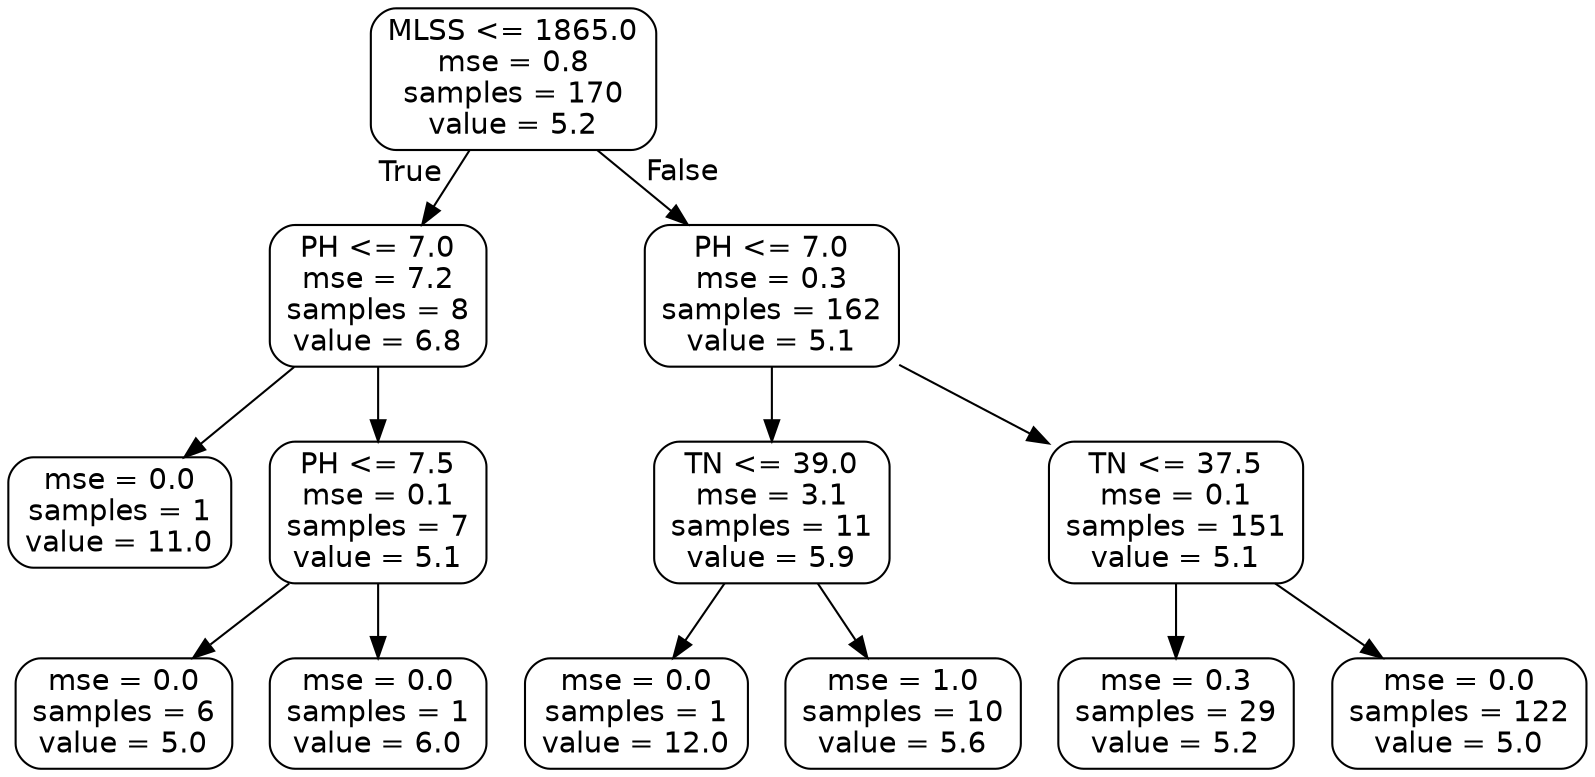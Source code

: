 digraph Tree {
node [shape=box, style="rounded", color="black", fontname=helvetica] ;
edge [fontname=helvetica] ;
0 [label="MLSS <= 1865.0\nmse = 0.8\nsamples = 170\nvalue = 5.2"] ;
1 [label="PH <= 7.0\nmse = 7.2\nsamples = 8\nvalue = 6.8"] ;
0 -> 1 [labeldistance=2.5, labelangle=45, headlabel="True"] ;
2 [label="mse = 0.0\nsamples = 1\nvalue = 11.0"] ;
1 -> 2 ;
3 [label="PH <= 7.5\nmse = 0.1\nsamples = 7\nvalue = 5.1"] ;
1 -> 3 ;
4 [label="mse = 0.0\nsamples = 6\nvalue = 5.0"] ;
3 -> 4 ;
5 [label="mse = 0.0\nsamples = 1\nvalue = 6.0"] ;
3 -> 5 ;
6 [label="PH <= 7.0\nmse = 0.3\nsamples = 162\nvalue = 5.1"] ;
0 -> 6 [labeldistance=2.5, labelangle=-45, headlabel="False"] ;
7 [label="TN <= 39.0\nmse = 3.1\nsamples = 11\nvalue = 5.9"] ;
6 -> 7 ;
8 [label="mse = 0.0\nsamples = 1\nvalue = 12.0"] ;
7 -> 8 ;
9 [label="mse = 1.0\nsamples = 10\nvalue = 5.6"] ;
7 -> 9 ;
10 [label="TN <= 37.5\nmse = 0.1\nsamples = 151\nvalue = 5.1"] ;
6 -> 10 ;
11 [label="mse = 0.3\nsamples = 29\nvalue = 5.2"] ;
10 -> 11 ;
12 [label="mse = 0.0\nsamples = 122\nvalue = 5.0"] ;
10 -> 12 ;
}